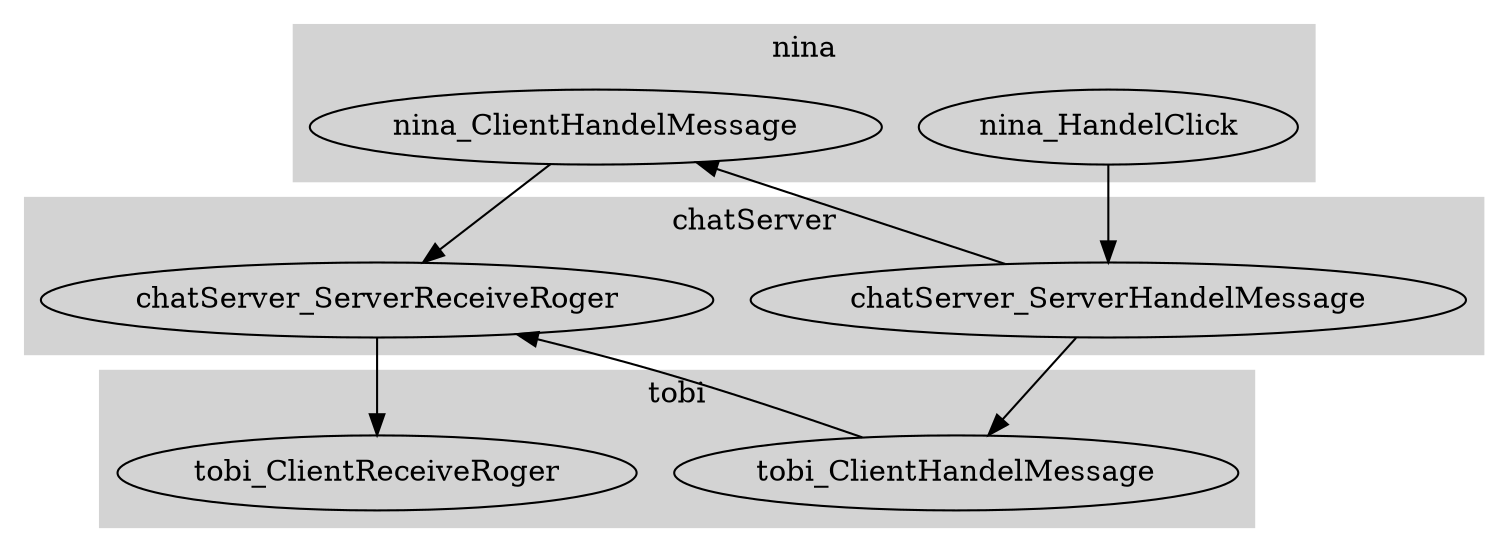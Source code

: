  digraph TaskFlowDiagram {
    
    subgraph clusternina {
    	rankdir="LR";
    	style=filled;
		color=lightgrey;
       nina_HandelClick;
       nina_ClientHandelMessage;

    	label = "nina";
    }
    subgraph clusterchatServer {
    	rankdir="LR";
    	style=filled;
		color=lightgrey;
       chatServer_ServerHandelMessage;
       chatServer_ServerReceiveRoger;

    	label = "chatServer";
    }
    subgraph clustertobi {
    	rankdir="LR";
    	style=filled;
		color=lightgrey;
       tobi_ClientHandelMessage;
       tobi_ClientReceiveRoger;

    	label = "tobi";
    }
 
    
    nina_HandelClick -> chatServer_ServerHandelMessage; 
    chatServer_ServerHandelMessage -> tobi_ClientHandelMessage; 
    chatServer_ServerHandelMessage -> nina_ClientHandelMessage; 
    nina_ClientHandelMessage -> chatServer_ServerReceiveRoger; 
    tobi_ClientHandelMessage -> chatServer_ServerReceiveRoger; 
    chatServer_ServerReceiveRoger -> tobi_ClientReceiveRoger; 

}